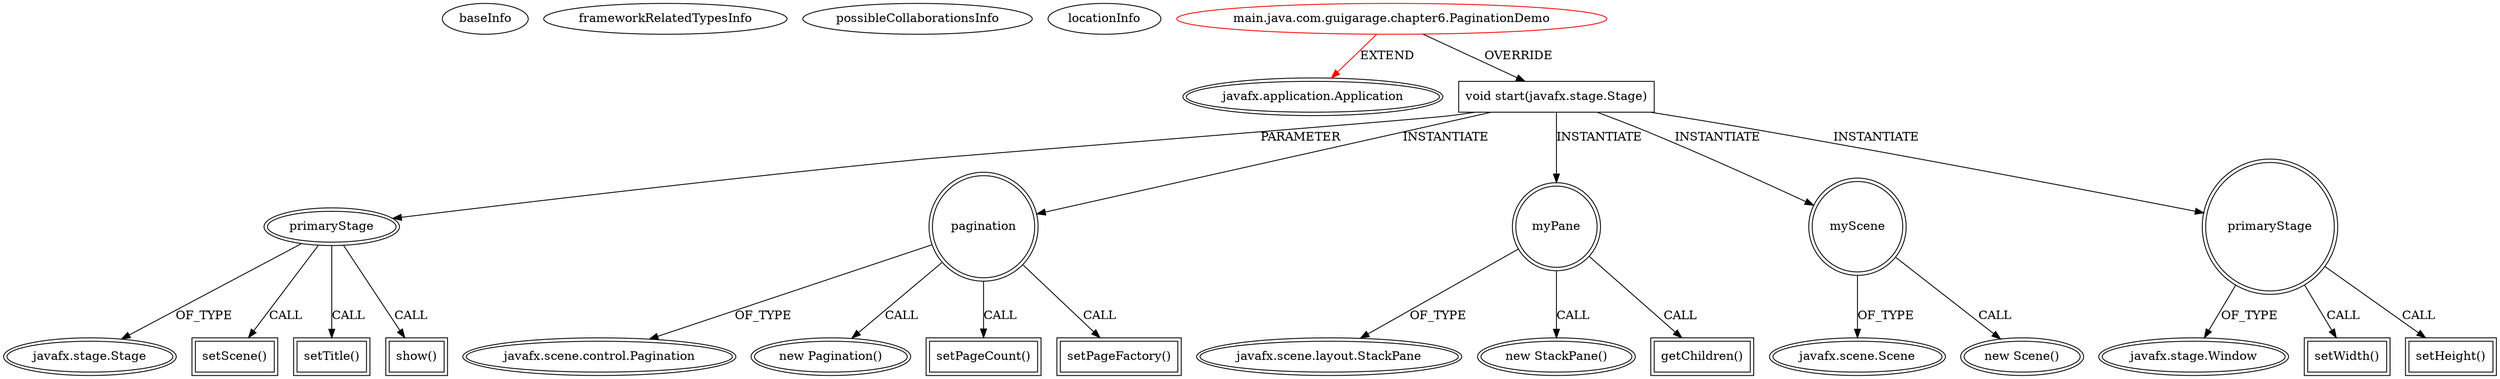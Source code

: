 digraph {
baseInfo[graphId=2893,category="extension_graph",isAnonymous=false,possibleRelation=false]
frameworkRelatedTypesInfo[0="javafx.application.Application"]
possibleCollaborationsInfo[]
locationInfo[projectName="guigarage-mastering-javafx-controls",filePath="/guigarage-mastering-javafx-controls/mastering-javafx-controls-master/src/main/java/com/guigarage/chapter6/PaginationDemo.java",contextSignature="PaginationDemo",graphId="2893"]
0[label="main.java.com.guigarage.chapter6.PaginationDemo",vertexType="ROOT_CLIENT_CLASS_DECLARATION",isFrameworkType=false,color=red]
1[label="javafx.application.Application",vertexType="FRAMEWORK_CLASS_TYPE",isFrameworkType=true,peripheries=2]
2[label="void start(javafx.stage.Stage)",vertexType="OVERRIDING_METHOD_DECLARATION",isFrameworkType=false,shape=box]
3[label="primaryStage",vertexType="PARAMETER_DECLARATION",isFrameworkType=true,peripheries=2]
4[label="javafx.stage.Stage",vertexType="FRAMEWORK_CLASS_TYPE",isFrameworkType=true,peripheries=2]
6[label="pagination",vertexType="VARIABLE_EXPRESION",isFrameworkType=true,peripheries=2,shape=circle]
7[label="javafx.scene.control.Pagination",vertexType="FRAMEWORK_CLASS_TYPE",isFrameworkType=true,peripheries=2]
5[label="new Pagination()",vertexType="CONSTRUCTOR_CALL",isFrameworkType=true,peripheries=2]
9[label="setPageCount()",vertexType="INSIDE_CALL",isFrameworkType=true,peripheries=2,shape=box]
11[label="setPageFactory()",vertexType="INSIDE_CALL",isFrameworkType=true,peripheries=2,shape=box]
13[label="myPane",vertexType="VARIABLE_EXPRESION",isFrameworkType=true,peripheries=2,shape=circle]
14[label="javafx.scene.layout.StackPane",vertexType="FRAMEWORK_CLASS_TYPE",isFrameworkType=true,peripheries=2]
12[label="new StackPane()",vertexType="CONSTRUCTOR_CALL",isFrameworkType=true,peripheries=2]
16[label="getChildren()",vertexType="INSIDE_CALL",isFrameworkType=true,peripheries=2,shape=box]
18[label="myScene",vertexType="VARIABLE_EXPRESION",isFrameworkType=true,peripheries=2,shape=circle]
19[label="javafx.scene.Scene",vertexType="FRAMEWORK_CLASS_TYPE",isFrameworkType=true,peripheries=2]
17[label="new Scene()",vertexType="CONSTRUCTOR_CALL",isFrameworkType=true,peripheries=2]
21[label="setScene()",vertexType="INSIDE_CALL",isFrameworkType=true,peripheries=2,shape=box]
23[label="setTitle()",vertexType="INSIDE_CALL",isFrameworkType=true,peripheries=2,shape=box]
24[label="primaryStage",vertexType="VARIABLE_EXPRESION",isFrameworkType=true,peripheries=2,shape=circle]
26[label="javafx.stage.Window",vertexType="FRAMEWORK_CLASS_TYPE",isFrameworkType=true,peripheries=2]
25[label="setWidth()",vertexType="INSIDE_CALL",isFrameworkType=true,peripheries=2,shape=box]
28[label="setHeight()",vertexType="INSIDE_CALL",isFrameworkType=true,peripheries=2,shape=box]
30[label="show()",vertexType="INSIDE_CALL",isFrameworkType=true,peripheries=2,shape=box]
0->1[label="EXTEND",color=red]
0->2[label="OVERRIDE"]
3->4[label="OF_TYPE"]
2->3[label="PARAMETER"]
2->6[label="INSTANTIATE"]
6->7[label="OF_TYPE"]
6->5[label="CALL"]
6->9[label="CALL"]
6->11[label="CALL"]
2->13[label="INSTANTIATE"]
13->14[label="OF_TYPE"]
13->12[label="CALL"]
13->16[label="CALL"]
2->18[label="INSTANTIATE"]
18->19[label="OF_TYPE"]
18->17[label="CALL"]
3->21[label="CALL"]
3->23[label="CALL"]
2->24[label="INSTANTIATE"]
24->26[label="OF_TYPE"]
24->25[label="CALL"]
24->28[label="CALL"]
3->30[label="CALL"]
}
